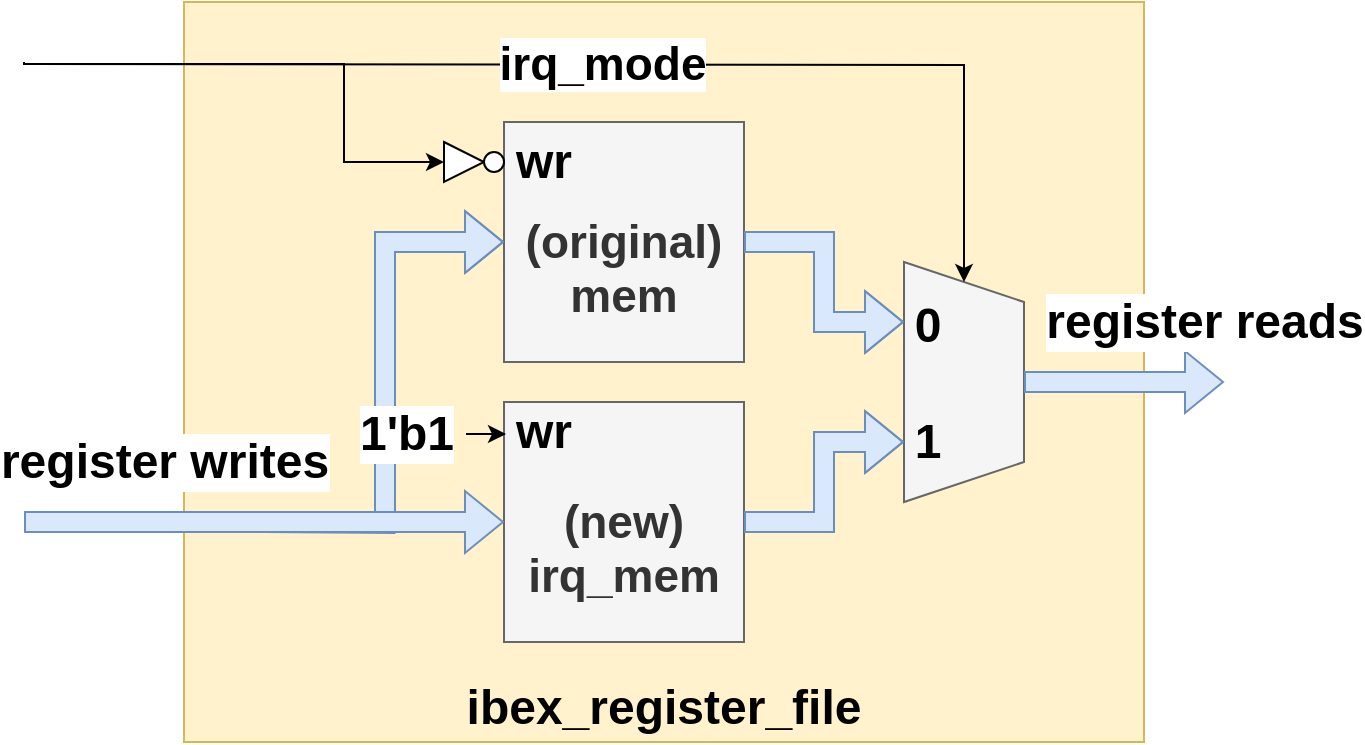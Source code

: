 <mxfile version="26.2.2">
  <diagram name="Page-1" id="IWXaVh__p8L6EScUiOrH">
    <mxGraphModel dx="1410" dy="825" grid="1" gridSize="10" guides="1" tooltips="1" connect="1" arrows="1" fold="1" page="1" pageScale="1" pageWidth="850" pageHeight="1100" math="0" shadow="0">
      <root>
        <mxCell id="0" />
        <mxCell id="1" parent="0" />
        <mxCell id="bZk0L6oRopFsUFPsI36x-1" value="&lt;font style=&quot;font-size: 24px;&quot;&gt;&lt;b&gt;ibex_register_file&lt;/b&gt;&lt;/font&gt;" style="rounded=0;whiteSpace=wrap;html=1;verticalAlign=bottom;fillColor=#fff2cc;strokeColor=#d6b656;" vertex="1" parent="1">
          <mxGeometry x="280" y="90" width="480" height="370" as="geometry" />
        </mxCell>
        <mxCell id="bZk0L6oRopFsUFPsI36x-2" value="&lt;div&gt;&lt;br&gt;&lt;/div&gt;(original)&lt;div&gt;mem&lt;/div&gt;" style="rounded=0;whiteSpace=wrap;html=1;fontSize=23;fontStyle=1;fillColor=#f5f5f5;strokeColor=#666666;fontColor=#333333;" vertex="1" parent="1">
          <mxGeometry x="440" y="150" width="120" height="120" as="geometry" />
        </mxCell>
        <mxCell id="bZk0L6oRopFsUFPsI36x-3" value="&lt;div&gt;&lt;br&gt;&lt;/div&gt;(new)&lt;div&gt;irq_mem&lt;/div&gt;" style="rounded=0;whiteSpace=wrap;html=1;fontSize=23;fontStyle=1;fillColor=#f5f5f5;strokeColor=#666666;fontColor=#333333;" vertex="1" parent="1">
          <mxGeometry x="440" y="290" width="120" height="120" as="geometry" />
        </mxCell>
        <mxCell id="bZk0L6oRopFsUFPsI36x-4" value="" style="shape=trapezoid;perimeter=trapezoidPerimeter;whiteSpace=wrap;html=1;fixedSize=1;rotation=90;fillColor=#f5f5f5;strokeColor=#666666;fontColor=#333333;" vertex="1" parent="1">
          <mxGeometry x="610" y="250" width="120" height="60" as="geometry" />
        </mxCell>
        <mxCell id="bZk0L6oRopFsUFPsI36x-5" value="&lt;font style=&quot;font-size: 24px;&quot;&gt;&lt;b&gt;register reads&lt;/b&gt;&lt;/font&gt;" style="shape=flexArrow;endArrow=classic;html=1;rounded=0;fillColor=#dae8fc;strokeColor=#6c8ebf;" edge="1" parent="1" source="bZk0L6oRopFsUFPsI36x-4">
          <mxGeometry x="0.8" y="30" width="50" height="50" relative="1" as="geometry">
            <mxPoint x="700" y="279.5" as="sourcePoint" />
            <mxPoint x="800" y="280" as="targetPoint" />
            <mxPoint as="offset" />
          </mxGeometry>
        </mxCell>
        <mxCell id="bZk0L6oRopFsUFPsI36x-6" value="" style="shape=flexArrow;endArrow=classic;html=1;rounded=0;fillColor=#dae8fc;strokeColor=#6c8ebf;edgeStyle=orthogonalEdgeStyle;entryX=0.25;entryY=1;entryDx=0;entryDy=0;" edge="1" parent="1" source="bZk0L6oRopFsUFPsI36x-2" target="bZk0L6oRopFsUFPsI36x-4">
          <mxGeometry width="50" height="50" relative="1" as="geometry">
            <mxPoint x="560" y="230" as="sourcePoint" />
            <mxPoint x="610" y="180" as="targetPoint" />
          </mxGeometry>
        </mxCell>
        <mxCell id="bZk0L6oRopFsUFPsI36x-7" value="" style="shape=flexArrow;endArrow=classic;html=1;rounded=0;fillColor=#dae8fc;strokeColor=#6c8ebf;edgeStyle=orthogonalEdgeStyle;entryX=0.75;entryY=1;entryDx=0;entryDy=0;" edge="1" parent="1" source="bZk0L6oRopFsUFPsI36x-3" target="bZk0L6oRopFsUFPsI36x-4">
          <mxGeometry width="50" height="50" relative="1" as="geometry">
            <mxPoint x="540" y="580" as="sourcePoint" />
            <mxPoint x="590" y="530" as="targetPoint" />
          </mxGeometry>
        </mxCell>
        <mxCell id="bZk0L6oRopFsUFPsI36x-8" value="&lt;font style=&quot;font-size: 23px;&quot;&gt;&lt;b&gt;irq_mode&lt;/b&gt;&lt;/font&gt;" style="endArrow=classic;html=1;rounded=0;entryX=0;entryY=0.5;entryDx=0;entryDy=0;edgeStyle=orthogonalEdgeStyle;" edge="1" parent="1" target="bZk0L6oRopFsUFPsI36x-4">
          <mxGeometry width="50" height="50" relative="1" as="geometry">
            <mxPoint x="200" y="121" as="sourcePoint" />
            <mxPoint x="130" y="70" as="targetPoint" />
          </mxGeometry>
        </mxCell>
        <mxCell id="bZk0L6oRopFsUFPsI36x-10" value="" style="shape=flexArrow;endArrow=classic;html=1;rounded=0;entryX=0;entryY=0.5;entryDx=0;entryDy=0;edgeStyle=orthogonalEdgeStyle;fillColor=#dae8fc;strokeColor=#6c8ebf;" edge="1" parent="1" target="bZk0L6oRopFsUFPsI36x-2">
          <mxGeometry width="50" height="50" relative="1" as="geometry">
            <mxPoint x="320" y="350" as="sourcePoint" />
            <mxPoint x="90" y="200" as="targetPoint" />
          </mxGeometry>
        </mxCell>
        <mxCell id="bZk0L6oRopFsUFPsI36x-9" value="&lt;font style=&quot;font-size: 24px;&quot;&gt;&lt;b style=&quot;&quot;&gt;register writes&lt;/b&gt;&lt;/font&gt;" style="shape=flexArrow;endArrow=classic;html=1;rounded=0;entryX=0;entryY=0.5;entryDx=0;entryDy=0;fillColor=#dae8fc;strokeColor=#6c8ebf;" edge="1" parent="1" target="bZk0L6oRopFsUFPsI36x-3">
          <mxGeometry x="-0.417" y="30" width="50" height="50" relative="1" as="geometry">
            <mxPoint x="200" y="350" as="sourcePoint" />
            <mxPoint x="130" y="310" as="targetPoint" />
            <mxPoint as="offset" />
          </mxGeometry>
        </mxCell>
        <mxCell id="bZk0L6oRopFsUFPsI36x-13" value="&lt;font style=&quot;font-size: 24px;&quot;&gt;&lt;b&gt;wr&lt;/b&gt;&lt;/font&gt;" style="text;html=1;align=center;verticalAlign=middle;whiteSpace=wrap;rounded=0;" vertex="1" parent="1">
          <mxGeometry x="430" y="155" width="60" height="30" as="geometry" />
        </mxCell>
        <mxCell id="bZk0L6oRopFsUFPsI36x-14" value="" style="group" vertex="1" connectable="0" parent="1">
          <mxGeometry x="410" y="160" width="30" height="20" as="geometry" />
        </mxCell>
        <mxCell id="bZk0L6oRopFsUFPsI36x-11" value="" style="triangle;whiteSpace=wrap;html=1;fontSize=24;fontStyle=1" vertex="1" parent="bZk0L6oRopFsUFPsI36x-14">
          <mxGeometry width="20" height="20" as="geometry" />
        </mxCell>
        <mxCell id="bZk0L6oRopFsUFPsI36x-12" value="" style="ellipse;whiteSpace=wrap;html=1;aspect=fixed;" vertex="1" parent="bZk0L6oRopFsUFPsI36x-14">
          <mxGeometry x="20" y="5" width="10" height="10" as="geometry" />
        </mxCell>
        <mxCell id="bZk0L6oRopFsUFPsI36x-16" value="" style="endArrow=classic;html=1;rounded=0;entryX=0;entryY=0.5;entryDx=0;entryDy=0;edgeStyle=orthogonalEdgeStyle;" edge="1" parent="1" target="bZk0L6oRopFsUFPsI36x-11">
          <mxGeometry width="50" height="50" relative="1" as="geometry">
            <mxPoint x="200" y="120" as="sourcePoint" />
            <mxPoint x="150" y="210" as="targetPoint" />
            <Array as="points">
              <mxPoint x="200" y="121" />
              <mxPoint x="360" y="121" />
              <mxPoint x="360" y="170" />
            </Array>
          </mxGeometry>
        </mxCell>
        <mxCell id="bZk0L6oRopFsUFPsI36x-17" value="&lt;font style=&quot;font-size: 24px;&quot;&gt;1&#39;b1&lt;/font&gt;" style="endArrow=classic;html=1;rounded=0;fontStyle=1" edge="1" parent="1">
          <mxGeometry x="-1" y="-30" width="50" height="50" relative="1" as="geometry">
            <mxPoint x="421" y="306" as="sourcePoint" />
            <mxPoint x="441" y="306" as="targetPoint" />
            <mxPoint x="-30" y="-30" as="offset" />
          </mxGeometry>
        </mxCell>
        <mxCell id="bZk0L6oRopFsUFPsI36x-18" value="&lt;font style=&quot;font-size: 24px;&quot;&gt;&lt;b&gt;wr&lt;/b&gt;&lt;/font&gt;" style="text;html=1;align=center;verticalAlign=middle;whiteSpace=wrap;rounded=0;" vertex="1" parent="1">
          <mxGeometry x="430" y="290" width="60" height="30" as="geometry" />
        </mxCell>
        <mxCell id="bZk0L6oRopFsUFPsI36x-19" value="&lt;b&gt;&lt;font style=&quot;font-size: 24px;&quot;&gt;0&lt;/font&gt;&lt;/b&gt;" style="text;html=1;align=center;verticalAlign=middle;whiteSpace=wrap;rounded=0;" vertex="1" parent="1">
          <mxGeometry x="622" y="237" width="60" height="30" as="geometry" />
        </mxCell>
        <mxCell id="bZk0L6oRopFsUFPsI36x-20" value="&lt;font style=&quot;font-size: 24px;&quot;&gt;&lt;b&gt;1&lt;/b&gt;&lt;/font&gt;" style="text;html=1;align=center;verticalAlign=middle;whiteSpace=wrap;rounded=0;" vertex="1" parent="1">
          <mxGeometry x="622" y="295" width="60" height="30" as="geometry" />
        </mxCell>
      </root>
    </mxGraphModel>
  </diagram>
</mxfile>
